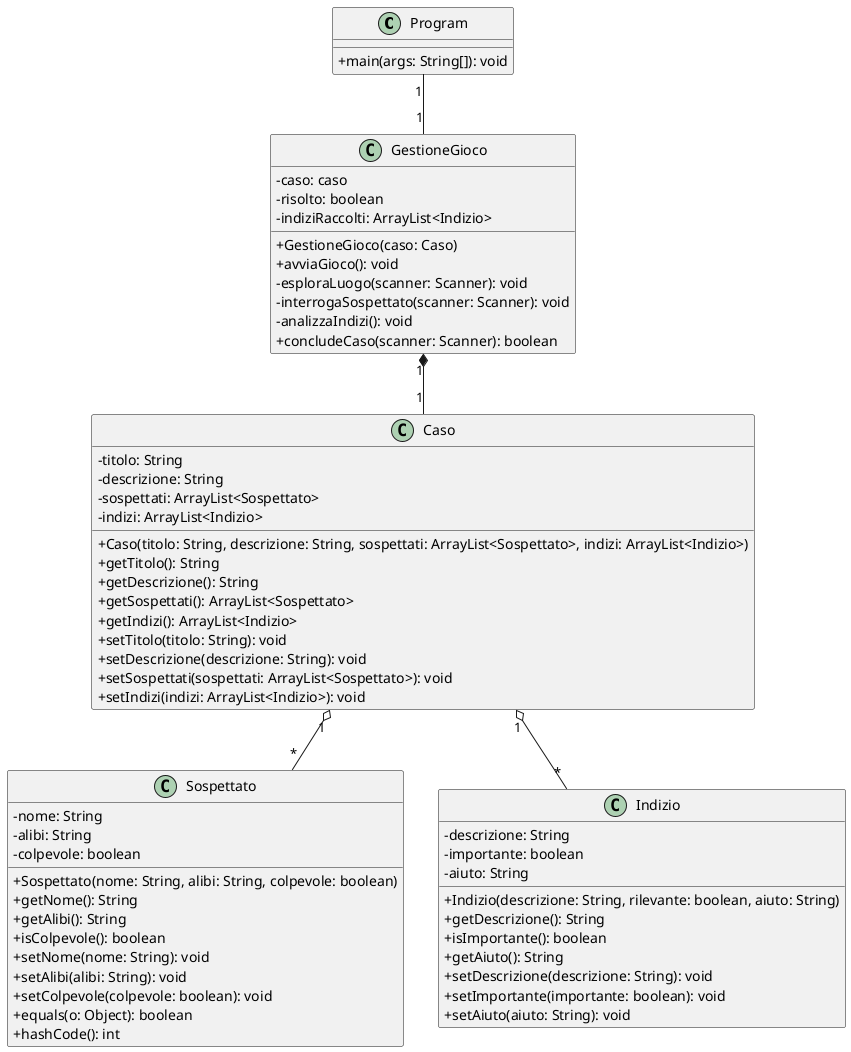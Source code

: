 @startuml
skinparam classAttributeIconSize 0
class Program {
    +main(args: String[]): void
}

class GestioneGioco {
    -caso: caso
    -risolto: boolean
    -indiziRaccolti: ArrayList<Indizio>
    +GestioneGioco(caso: Caso)
    +avviaGioco(): void
    -esploraLuogo(scanner: Scanner): void
    -interrogaSospettato(scanner: Scanner): void
    -analizzaIndizi(): void
    +concludeCaso(scanner: Scanner): boolean
}

class Caso {
    -titolo: String
    -descrizione: String
    -sospettati: ArrayList<Sospettato>
    -indizi: ArrayList<Indizio>
    +Caso(titolo: String, descrizione: String, sospettati: ArrayList<Sospettato>, indizi: ArrayList<Indizio>)
    +getTitolo(): String
    +getDescrizione(): String
    +getSospettati(): ArrayList<Sospettato>
    +getIndizi(): ArrayList<Indizio>
    +setTitolo(titolo: String): void
    +setDescrizione(descrizione: String): void
    +setSospettati(sospettati: ArrayList<Sospettato>): void
    +setIndizi(indizi: ArrayList<Indizio>): void
}

class Sospettato {
    -nome: String
    -alibi: String
    -colpevole: boolean
    +Sospettato(nome: String, alibi: String, colpevole: boolean)
    +getNome(): String
    +getAlibi(): String
    +isColpevole(): boolean
    +setNome(nome: String): void
    +setAlibi(alibi: String): void
    +setColpevole(colpevole: boolean): void
    +equals(o: Object): boolean
    +hashCode(): int
}

class Indizio {
    -descrizione: String
    -importante: boolean
    -aiuto: String
    +Indizio(descrizione: String, rilevante: boolean, aiuto: String)
    +getDescrizione(): String
    +isImportante(): boolean
    +getAiuto(): String
    +setDescrizione(descrizione: String): void
    +setImportante(importante: boolean): void
    +setAiuto(aiuto: String): void
}

Program "1" -- "1" GestioneGioco
GestioneGioco "1"*--“1" Caso
Caso "1" o-- "*" Sospettato
Caso "1" o-- "*" Indizio
@enduml

